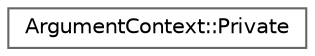 digraph "Graphical Class Hierarchy"
{
 // INTERACTIVE_SVG=YES
 // LATEX_PDF_SIZE
  bgcolor="transparent";
  edge [fontname=Helvetica,fontsize=10,labelfontname=Helvetica,labelfontsize=10];
  node [fontname=Helvetica,fontsize=10,shape=box,height=0.2,width=0.4];
  rankdir="LR";
  Node0 [id="Node000000",label="ArgumentContext::Private",height=0.2,width=0.4,color="grey40", fillcolor="white", style="filled",URL="$d8/d1d/class_argument_context_1_1_private.html",tooltip=" "];
}
